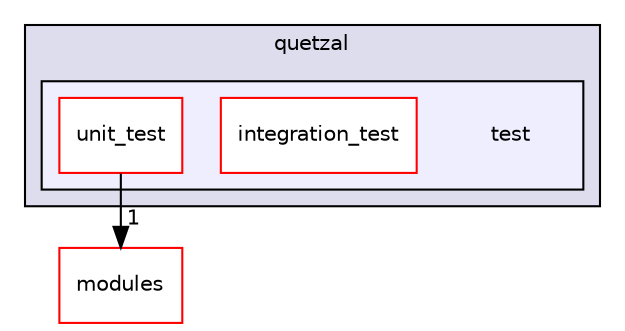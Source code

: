 digraph "quetzal/test" {
  compound=true
  node [ fontsize="10", fontname="Helvetica"];
  edge [ labelfontsize="10", labelfontname="Helvetica"];
  subgraph clusterdir_7a530fcd76992b240c6a9d220f470266 {
    graph [ bgcolor="#ddddee", pencolor="black", label="quetzal" fontname="Helvetica", fontsize="10", URL="dir_7a530fcd76992b240c6a9d220f470266.html"]
  subgraph clusterdir_e5a631f48f6e8bcd2be6c6a97c650e81 {
    graph [ bgcolor="#eeeeff", pencolor="black", label="" URL="dir_e5a631f48f6e8bcd2be6c6a97c650e81.html"];
    dir_e5a631f48f6e8bcd2be6c6a97c650e81 [shape=plaintext label="test"];
    dir_c91be7887071e7394bdff470e6725850 [shape=box label="integration_test" color="red" fillcolor="white" style="filled" URL="dir_c91be7887071e7394bdff470e6725850.html"];
    dir_bb982ae42cce9fc7564a862e4b1786e2 [shape=box label="unit_test" color="red" fillcolor="white" style="filled" URL="dir_bb982ae42cce9fc7564a862e4b1786e2.html"];
  }
  }
  dir_452d8c588a01d0d9b6358ca147e46c83 [shape=box label="modules" fillcolor="white" style="filled" color="red" URL="dir_452d8c588a01d0d9b6358ca147e46c83.html"];
  dir_bb982ae42cce9fc7564a862e4b1786e2->dir_452d8c588a01d0d9b6358ca147e46c83 [headlabel="1", labeldistance=1.5 headhref="dir_000049_000001.html"];
}
